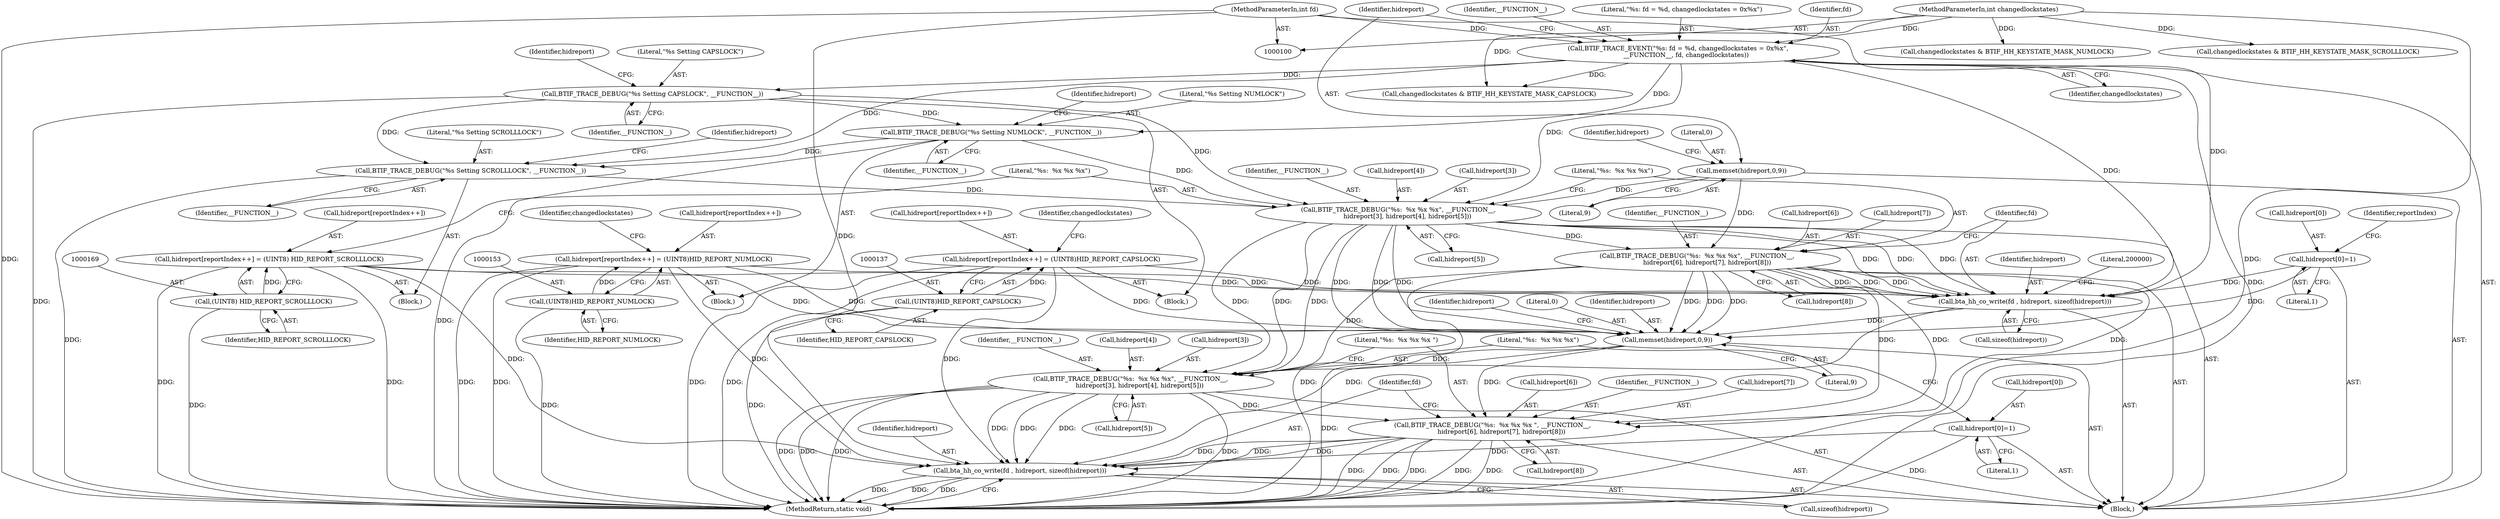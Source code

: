 digraph "0_Android_472271b153c5dc53c28beac55480a8d8434b2d5c_15@API" {
"1000236" [label="(Call,bta_hh_co_write(fd , hidreport, sizeof(hidreport)))"];
"1000195" [label="(Call,bta_hh_co_write(fd , hidreport, sizeof(hidreport)))"];
"1000104" [label="(Call,BTIF_TRACE_EVENT(\"%s: fd = %d, changedlockstates = 0x%x\",\n        __FUNCTION__, fd, changedlockstates))"];
"1000101" [label="(MethodParameterIn,int fd)"];
"1000102" [label="(MethodParameterIn,int changedlockstates)"];
"1000183" [label="(Call,BTIF_TRACE_DEBUG(\"%s:  %x %x %x\", __FUNCTION__,\n          hidreport[6], hidreport[7], hidreport[8]))"];
"1000171" [label="(Call,BTIF_TRACE_DEBUG(\"%s:  %x %x %x\", __FUNCTION__,\n         hidreport[3], hidreport[4], hidreport[5]))"];
"1000128" [label="(Call,BTIF_TRACE_DEBUG(\"%s Setting CAPSLOCK\", __FUNCTION__))"];
"1000160" [label="(Call,BTIF_TRACE_DEBUG(\"%s Setting SCROLLLOCK\", __FUNCTION__))"];
"1000144" [label="(Call,BTIF_TRACE_DEBUG(\"%s Setting NUMLOCK\", __FUNCTION__))"];
"1000111" [label="(Call,memset(hidreport,0,9))"];
"1000131" [label="(Call,hidreport[reportIndex++] = (UINT8)HID_REPORT_CAPSLOCK)"];
"1000136" [label="(Call,(UINT8)HID_REPORT_CAPSLOCK)"];
"1000147" [label="(Call,hidreport[reportIndex++] = (UINT8)HID_REPORT_NUMLOCK)"];
"1000152" [label="(Call,(UINT8)HID_REPORT_NUMLOCK)"];
"1000163" [label="(Call,hidreport[reportIndex++] = (UINT8) HID_REPORT_SCROLLLOCK)"];
"1000168" [label="(Call,(UINT8) HID_REPORT_SCROLLLOCK)"];
"1000115" [label="(Call,hidreport[0]=1)"];
"1000224" [label="(Call,BTIF_TRACE_DEBUG(\"%s:  %x %x %x \", __FUNCTION__,\n         hidreport[6], hidreport[7], hidreport[8]))"];
"1000212" [label="(Call,BTIF_TRACE_DEBUG(\"%s:  %x %x %x\", __FUNCTION__,\n         hidreport[3], hidreport[4], hidreport[5]))"];
"1000203" [label="(Call,memset(hidreport,0,9))"];
"1000207" [label="(Call,hidreport[0]=1)"];
"1000128" [label="(Call,BTIF_TRACE_DEBUG(\"%s Setting CAPSLOCK\", __FUNCTION__))"];
"1000186" [label="(Call,hidreport[6])"];
"1000212" [label="(Call,BTIF_TRACE_DEBUG(\"%s:  %x %x %x\", __FUNCTION__,\n         hidreport[3], hidreport[4], hidreport[5]))"];
"1000117" [label="(Identifier,hidreport)"];
"1000141" [label="(Identifier,changedlockstates)"];
"1000213" [label="(Literal,\"%s:  %x %x %x\")"];
"1000156" [label="(Call,changedlockstates & BTIF_HH_KEYSTATE_MASK_SCROLLLOCK)"];
"1000146" [label="(Identifier,__FUNCTION__)"];
"1000124" [label="(Call,changedlockstates & BTIF_HH_KEYSTATE_MASK_CAPSLOCK)"];
"1000211" [label="(Literal,1)"];
"1000162" [label="(Identifier,__FUNCTION__)"];
"1000233" [label="(Call,hidreport[8])"];
"1000241" [label="(MethodReturn,static void)"];
"1000116" [label="(Call,hidreport[0])"];
"1000195" [label="(Call,bta_hh_co_write(fd , hidreport, sizeof(hidreport)))"];
"1000115" [label="(Call,hidreport[0]=1)"];
"1000154" [label="(Identifier,HID_REPORT_NUMLOCK)"];
"1000114" [label="(Literal,9)"];
"1000132" [label="(Call,hidreport[reportIndex++])"];
"1000170" [label="(Identifier,HID_REPORT_SCROLLLOCK)"];
"1000145" [label="(Literal,\"%s Setting NUMLOCK\")"];
"1000209" [label="(Identifier,hidreport)"];
"1000236" [label="(Call,bta_hh_co_write(fd , hidreport, sizeof(hidreport)))"];
"1000227" [label="(Call,hidreport[6])"];
"1000144" [label="(Call,BTIF_TRACE_DEBUG(\"%s Setting NUMLOCK\", __FUNCTION__))"];
"1000177" [label="(Call,hidreport[4])"];
"1000143" [label="(Block,)"];
"1000215" [label="(Call,hidreport[3])"];
"1000206" [label="(Literal,9)"];
"1000205" [label="(Literal,0)"];
"1000171" [label="(Call,BTIF_TRACE_DEBUG(\"%s:  %x %x %x\", __FUNCTION__,\n         hidreport[3], hidreport[4], hidreport[5]))"];
"1000189" [label="(Call,hidreport[7])"];
"1000161" [label="(Literal,\"%s Setting SCROLLLOCK\")"];
"1000164" [label="(Call,hidreport[reportIndex++])"];
"1000119" [label="(Literal,1)"];
"1000136" [label="(Call,(UINT8)HID_REPORT_CAPSLOCK)"];
"1000160" [label="(Call,BTIF_TRACE_DEBUG(\"%s Setting SCROLLLOCK\", __FUNCTION__))"];
"1000168" [label="(Call,(UINT8) HID_REPORT_SCROLLLOCK)"];
"1000102" [label="(MethodParameterIn,int changedlockstates)"];
"1000149" [label="(Identifier,hidreport)"];
"1000226" [label="(Identifier,__FUNCTION__)"];
"1000192" [label="(Call,hidreport[8])"];
"1000224" [label="(Call,BTIF_TRACE_DEBUG(\"%s:  %x %x %x \", __FUNCTION__,\n         hidreport[6], hidreport[7], hidreport[8]))"];
"1000130" [label="(Identifier,__FUNCTION__)"];
"1000157" [label="(Identifier,changedlockstates)"];
"1000104" [label="(Call,BTIF_TRACE_EVENT(\"%s: fd = %d, changedlockstates = 0x%x\",\n        __FUNCTION__, fd, changedlockstates))"];
"1000111" [label="(Call,memset(hidreport,0,9))"];
"1000204" [label="(Identifier,hidreport)"];
"1000101" [label="(MethodParameterIn,int fd)"];
"1000148" [label="(Call,hidreport[reportIndex++])"];
"1000147" [label="(Call,hidreport[reportIndex++] = (UINT8)HID_REPORT_NUMLOCK)"];
"1000108" [label="(Identifier,changedlockstates)"];
"1000230" [label="(Call,hidreport[7])"];
"1000183" [label="(Call,BTIF_TRACE_DEBUG(\"%s:  %x %x %x\", __FUNCTION__,\n          hidreport[6], hidreport[7], hidreport[8]))"];
"1000133" [label="(Identifier,hidreport)"];
"1000131" [label="(Call,hidreport[reportIndex++] = (UINT8)HID_REPORT_CAPSLOCK)"];
"1000107" [label="(Identifier,fd)"];
"1000127" [label="(Block,)"];
"1000103" [label="(Block,)"];
"1000106" [label="(Identifier,__FUNCTION__)"];
"1000174" [label="(Call,hidreport[3])"];
"1000152" [label="(Call,(UINT8)HID_REPORT_NUMLOCK)"];
"1000105" [label="(Literal,\"%s: fd = %d, changedlockstates = 0x%x\")"];
"1000208" [label="(Call,hidreport[0])"];
"1000121" [label="(Identifier,reportIndex)"];
"1000197" [label="(Identifier,hidreport)"];
"1000198" [label="(Call,sizeof(hidreport))"];
"1000196" [label="(Identifier,fd)"];
"1000221" [label="(Call,hidreport[5])"];
"1000180" [label="(Call,hidreport[5])"];
"1000225" [label="(Literal,\"%s:  %x %x %x \")"];
"1000140" [label="(Call,changedlockstates & BTIF_HH_KEYSTATE_MASK_NUMLOCK)"];
"1000165" [label="(Identifier,hidreport)"];
"1000113" [label="(Literal,0)"];
"1000184" [label="(Literal,\"%s:  %x %x %x\")"];
"1000138" [label="(Identifier,HID_REPORT_CAPSLOCK)"];
"1000214" [label="(Identifier,__FUNCTION__)"];
"1000203" [label="(Call,memset(hidreport,0,9))"];
"1000237" [label="(Identifier,fd)"];
"1000129" [label="(Literal,\"%s Setting CAPSLOCK\")"];
"1000207" [label="(Call,hidreport[0]=1)"];
"1000159" [label="(Block,)"];
"1000112" [label="(Identifier,hidreport)"];
"1000163" [label="(Call,hidreport[reportIndex++] = (UINT8) HID_REPORT_SCROLLLOCK)"];
"1000202" [label="(Literal,200000)"];
"1000238" [label="(Identifier,hidreport)"];
"1000173" [label="(Identifier,__FUNCTION__)"];
"1000218" [label="(Call,hidreport[4])"];
"1000172" [label="(Literal,\"%s:  %x %x %x\")"];
"1000185" [label="(Identifier,__FUNCTION__)"];
"1000239" [label="(Call,sizeof(hidreport))"];
"1000236" -> "1000103"  [label="AST: "];
"1000236" -> "1000239"  [label="CFG: "];
"1000237" -> "1000236"  [label="AST: "];
"1000238" -> "1000236"  [label="AST: "];
"1000239" -> "1000236"  [label="AST: "];
"1000241" -> "1000236"  [label="CFG: "];
"1000236" -> "1000241"  [label="DDG: "];
"1000236" -> "1000241"  [label="DDG: "];
"1000236" -> "1000241"  [label="DDG: "];
"1000195" -> "1000236"  [label="DDG: "];
"1000101" -> "1000236"  [label="DDG: "];
"1000163" -> "1000236"  [label="DDG: "];
"1000224" -> "1000236"  [label="DDG: "];
"1000224" -> "1000236"  [label="DDG: "];
"1000224" -> "1000236"  [label="DDG: "];
"1000131" -> "1000236"  [label="DDG: "];
"1000212" -> "1000236"  [label="DDG: "];
"1000212" -> "1000236"  [label="DDG: "];
"1000212" -> "1000236"  [label="DDG: "];
"1000207" -> "1000236"  [label="DDG: "];
"1000147" -> "1000236"  [label="DDG: "];
"1000195" -> "1000103"  [label="AST: "];
"1000195" -> "1000198"  [label="CFG: "];
"1000196" -> "1000195"  [label="AST: "];
"1000197" -> "1000195"  [label="AST: "];
"1000198" -> "1000195"  [label="AST: "];
"1000202" -> "1000195"  [label="CFG: "];
"1000104" -> "1000195"  [label="DDG: "];
"1000101" -> "1000195"  [label="DDG: "];
"1000183" -> "1000195"  [label="DDG: "];
"1000183" -> "1000195"  [label="DDG: "];
"1000183" -> "1000195"  [label="DDG: "];
"1000131" -> "1000195"  [label="DDG: "];
"1000171" -> "1000195"  [label="DDG: "];
"1000171" -> "1000195"  [label="DDG: "];
"1000171" -> "1000195"  [label="DDG: "];
"1000147" -> "1000195"  [label="DDG: "];
"1000163" -> "1000195"  [label="DDG: "];
"1000115" -> "1000195"  [label="DDG: "];
"1000195" -> "1000203"  [label="DDG: "];
"1000104" -> "1000103"  [label="AST: "];
"1000104" -> "1000108"  [label="CFG: "];
"1000105" -> "1000104"  [label="AST: "];
"1000106" -> "1000104"  [label="AST: "];
"1000107" -> "1000104"  [label="AST: "];
"1000108" -> "1000104"  [label="AST: "];
"1000112" -> "1000104"  [label="CFG: "];
"1000104" -> "1000241"  [label="DDG: "];
"1000101" -> "1000104"  [label="DDG: "];
"1000102" -> "1000104"  [label="DDG: "];
"1000104" -> "1000124"  [label="DDG: "];
"1000104" -> "1000128"  [label="DDG: "];
"1000104" -> "1000144"  [label="DDG: "];
"1000104" -> "1000160"  [label="DDG: "];
"1000104" -> "1000171"  [label="DDG: "];
"1000101" -> "1000100"  [label="AST: "];
"1000101" -> "1000241"  [label="DDG: "];
"1000102" -> "1000100"  [label="AST: "];
"1000102" -> "1000241"  [label="DDG: "];
"1000102" -> "1000124"  [label="DDG: "];
"1000102" -> "1000140"  [label="DDG: "];
"1000102" -> "1000156"  [label="DDG: "];
"1000183" -> "1000103"  [label="AST: "];
"1000183" -> "1000192"  [label="CFG: "];
"1000184" -> "1000183"  [label="AST: "];
"1000185" -> "1000183"  [label="AST: "];
"1000186" -> "1000183"  [label="AST: "];
"1000189" -> "1000183"  [label="AST: "];
"1000192" -> "1000183"  [label="AST: "];
"1000196" -> "1000183"  [label="CFG: "];
"1000183" -> "1000241"  [label="DDG: "];
"1000171" -> "1000183"  [label="DDG: "];
"1000111" -> "1000183"  [label="DDG: "];
"1000183" -> "1000203"  [label="DDG: "];
"1000183" -> "1000203"  [label="DDG: "];
"1000183" -> "1000203"  [label="DDG: "];
"1000183" -> "1000212"  [label="DDG: "];
"1000183" -> "1000224"  [label="DDG: "];
"1000183" -> "1000224"  [label="DDG: "];
"1000183" -> "1000224"  [label="DDG: "];
"1000171" -> "1000103"  [label="AST: "];
"1000171" -> "1000180"  [label="CFG: "];
"1000172" -> "1000171"  [label="AST: "];
"1000173" -> "1000171"  [label="AST: "];
"1000174" -> "1000171"  [label="AST: "];
"1000177" -> "1000171"  [label="AST: "];
"1000180" -> "1000171"  [label="AST: "];
"1000184" -> "1000171"  [label="CFG: "];
"1000128" -> "1000171"  [label="DDG: "];
"1000160" -> "1000171"  [label="DDG: "];
"1000144" -> "1000171"  [label="DDG: "];
"1000111" -> "1000171"  [label="DDG: "];
"1000171" -> "1000203"  [label="DDG: "];
"1000171" -> "1000203"  [label="DDG: "];
"1000171" -> "1000203"  [label="DDG: "];
"1000171" -> "1000212"  [label="DDG: "];
"1000171" -> "1000212"  [label="DDG: "];
"1000171" -> "1000212"  [label="DDG: "];
"1000128" -> "1000127"  [label="AST: "];
"1000128" -> "1000130"  [label="CFG: "];
"1000129" -> "1000128"  [label="AST: "];
"1000130" -> "1000128"  [label="AST: "];
"1000133" -> "1000128"  [label="CFG: "];
"1000128" -> "1000241"  [label="DDG: "];
"1000128" -> "1000144"  [label="DDG: "];
"1000128" -> "1000160"  [label="DDG: "];
"1000160" -> "1000159"  [label="AST: "];
"1000160" -> "1000162"  [label="CFG: "];
"1000161" -> "1000160"  [label="AST: "];
"1000162" -> "1000160"  [label="AST: "];
"1000165" -> "1000160"  [label="CFG: "];
"1000160" -> "1000241"  [label="DDG: "];
"1000144" -> "1000160"  [label="DDG: "];
"1000144" -> "1000143"  [label="AST: "];
"1000144" -> "1000146"  [label="CFG: "];
"1000145" -> "1000144"  [label="AST: "];
"1000146" -> "1000144"  [label="AST: "];
"1000149" -> "1000144"  [label="CFG: "];
"1000144" -> "1000241"  [label="DDG: "];
"1000111" -> "1000103"  [label="AST: "];
"1000111" -> "1000114"  [label="CFG: "];
"1000112" -> "1000111"  [label="AST: "];
"1000113" -> "1000111"  [label="AST: "];
"1000114" -> "1000111"  [label="AST: "];
"1000117" -> "1000111"  [label="CFG: "];
"1000131" -> "1000127"  [label="AST: "];
"1000131" -> "1000136"  [label="CFG: "];
"1000132" -> "1000131"  [label="AST: "];
"1000136" -> "1000131"  [label="AST: "];
"1000141" -> "1000131"  [label="CFG: "];
"1000131" -> "1000241"  [label="DDG: "];
"1000131" -> "1000241"  [label="DDG: "];
"1000136" -> "1000131"  [label="DDG: "];
"1000131" -> "1000203"  [label="DDG: "];
"1000136" -> "1000138"  [label="CFG: "];
"1000137" -> "1000136"  [label="AST: "];
"1000138" -> "1000136"  [label="AST: "];
"1000136" -> "1000241"  [label="DDG: "];
"1000147" -> "1000143"  [label="AST: "];
"1000147" -> "1000152"  [label="CFG: "];
"1000148" -> "1000147"  [label="AST: "];
"1000152" -> "1000147"  [label="AST: "];
"1000157" -> "1000147"  [label="CFG: "];
"1000147" -> "1000241"  [label="DDG: "];
"1000147" -> "1000241"  [label="DDG: "];
"1000152" -> "1000147"  [label="DDG: "];
"1000147" -> "1000203"  [label="DDG: "];
"1000152" -> "1000154"  [label="CFG: "];
"1000153" -> "1000152"  [label="AST: "];
"1000154" -> "1000152"  [label="AST: "];
"1000152" -> "1000241"  [label="DDG: "];
"1000163" -> "1000159"  [label="AST: "];
"1000163" -> "1000168"  [label="CFG: "];
"1000164" -> "1000163"  [label="AST: "];
"1000168" -> "1000163"  [label="AST: "];
"1000172" -> "1000163"  [label="CFG: "];
"1000163" -> "1000241"  [label="DDG: "];
"1000163" -> "1000241"  [label="DDG: "];
"1000168" -> "1000163"  [label="DDG: "];
"1000163" -> "1000203"  [label="DDG: "];
"1000168" -> "1000170"  [label="CFG: "];
"1000169" -> "1000168"  [label="AST: "];
"1000170" -> "1000168"  [label="AST: "];
"1000168" -> "1000241"  [label="DDG: "];
"1000115" -> "1000103"  [label="AST: "];
"1000115" -> "1000119"  [label="CFG: "];
"1000116" -> "1000115"  [label="AST: "];
"1000119" -> "1000115"  [label="AST: "];
"1000121" -> "1000115"  [label="CFG: "];
"1000115" -> "1000203"  [label="DDG: "];
"1000224" -> "1000103"  [label="AST: "];
"1000224" -> "1000233"  [label="CFG: "];
"1000225" -> "1000224"  [label="AST: "];
"1000226" -> "1000224"  [label="AST: "];
"1000227" -> "1000224"  [label="AST: "];
"1000230" -> "1000224"  [label="AST: "];
"1000233" -> "1000224"  [label="AST: "];
"1000237" -> "1000224"  [label="CFG: "];
"1000224" -> "1000241"  [label="DDG: "];
"1000224" -> "1000241"  [label="DDG: "];
"1000224" -> "1000241"  [label="DDG: "];
"1000224" -> "1000241"  [label="DDG: "];
"1000224" -> "1000241"  [label="DDG: "];
"1000212" -> "1000224"  [label="DDG: "];
"1000203" -> "1000224"  [label="DDG: "];
"1000212" -> "1000103"  [label="AST: "];
"1000212" -> "1000221"  [label="CFG: "];
"1000213" -> "1000212"  [label="AST: "];
"1000214" -> "1000212"  [label="AST: "];
"1000215" -> "1000212"  [label="AST: "];
"1000218" -> "1000212"  [label="AST: "];
"1000221" -> "1000212"  [label="AST: "];
"1000225" -> "1000212"  [label="CFG: "];
"1000212" -> "1000241"  [label="DDG: "];
"1000212" -> "1000241"  [label="DDG: "];
"1000212" -> "1000241"  [label="DDG: "];
"1000212" -> "1000241"  [label="DDG: "];
"1000203" -> "1000212"  [label="DDG: "];
"1000203" -> "1000103"  [label="AST: "];
"1000203" -> "1000206"  [label="CFG: "];
"1000204" -> "1000203"  [label="AST: "];
"1000205" -> "1000203"  [label="AST: "];
"1000206" -> "1000203"  [label="AST: "];
"1000209" -> "1000203"  [label="CFG: "];
"1000203" -> "1000241"  [label="DDG: "];
"1000207" -> "1000103"  [label="AST: "];
"1000207" -> "1000211"  [label="CFG: "];
"1000208" -> "1000207"  [label="AST: "];
"1000211" -> "1000207"  [label="AST: "];
"1000213" -> "1000207"  [label="CFG: "];
"1000207" -> "1000241"  [label="DDG: "];
}

